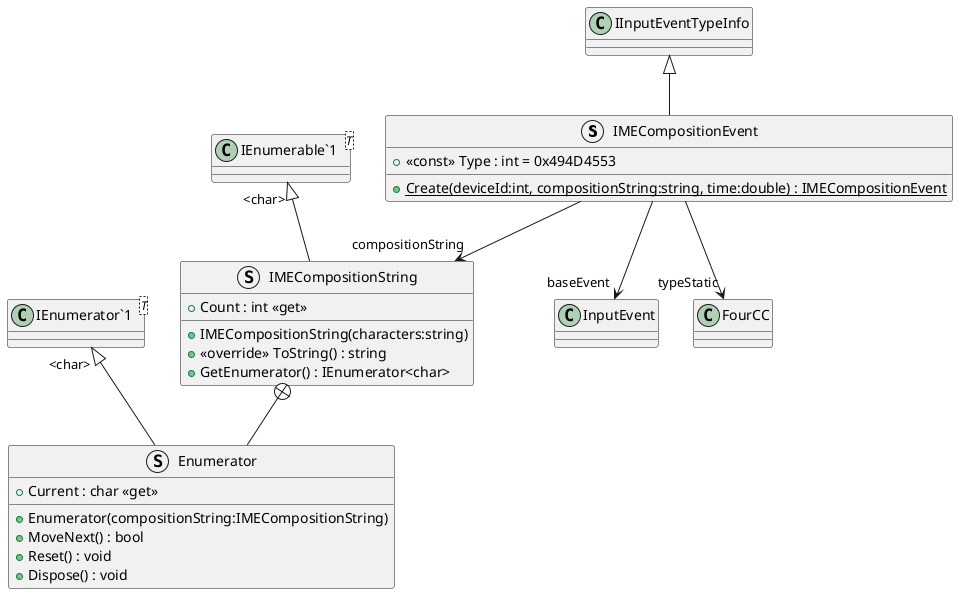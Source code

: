 @startuml
struct IMECompositionEvent {
    + <<const>> Type : int = 0x494D4553
    + {static} Create(deviceId:int, compositionString:string, time:double) : IMECompositionEvent
}
struct IMECompositionString {
    + Count : int <<get>>
    + IMECompositionString(characters:string)
    + <<override>> ToString() : string
    + GetEnumerator() : IEnumerator<char>
}
class "IEnumerable`1"<T> {
}
struct Enumerator {
    + Enumerator(compositionString:IMECompositionString)
    + MoveNext() : bool
    + Reset() : void
    + Dispose() : void
    + Current : char <<get>>
}
class "IEnumerator`1"<T> {
}
IInputEventTypeInfo <|-- IMECompositionEvent
IMECompositionEvent --> "baseEvent" InputEvent
IMECompositionEvent --> "compositionString" IMECompositionString
IMECompositionEvent --> "typeStatic" FourCC
"IEnumerable`1" "<char>" <|-- IMECompositionString
IMECompositionString +-- Enumerator
"IEnumerator`1" "<char>" <|-- Enumerator
@enduml
